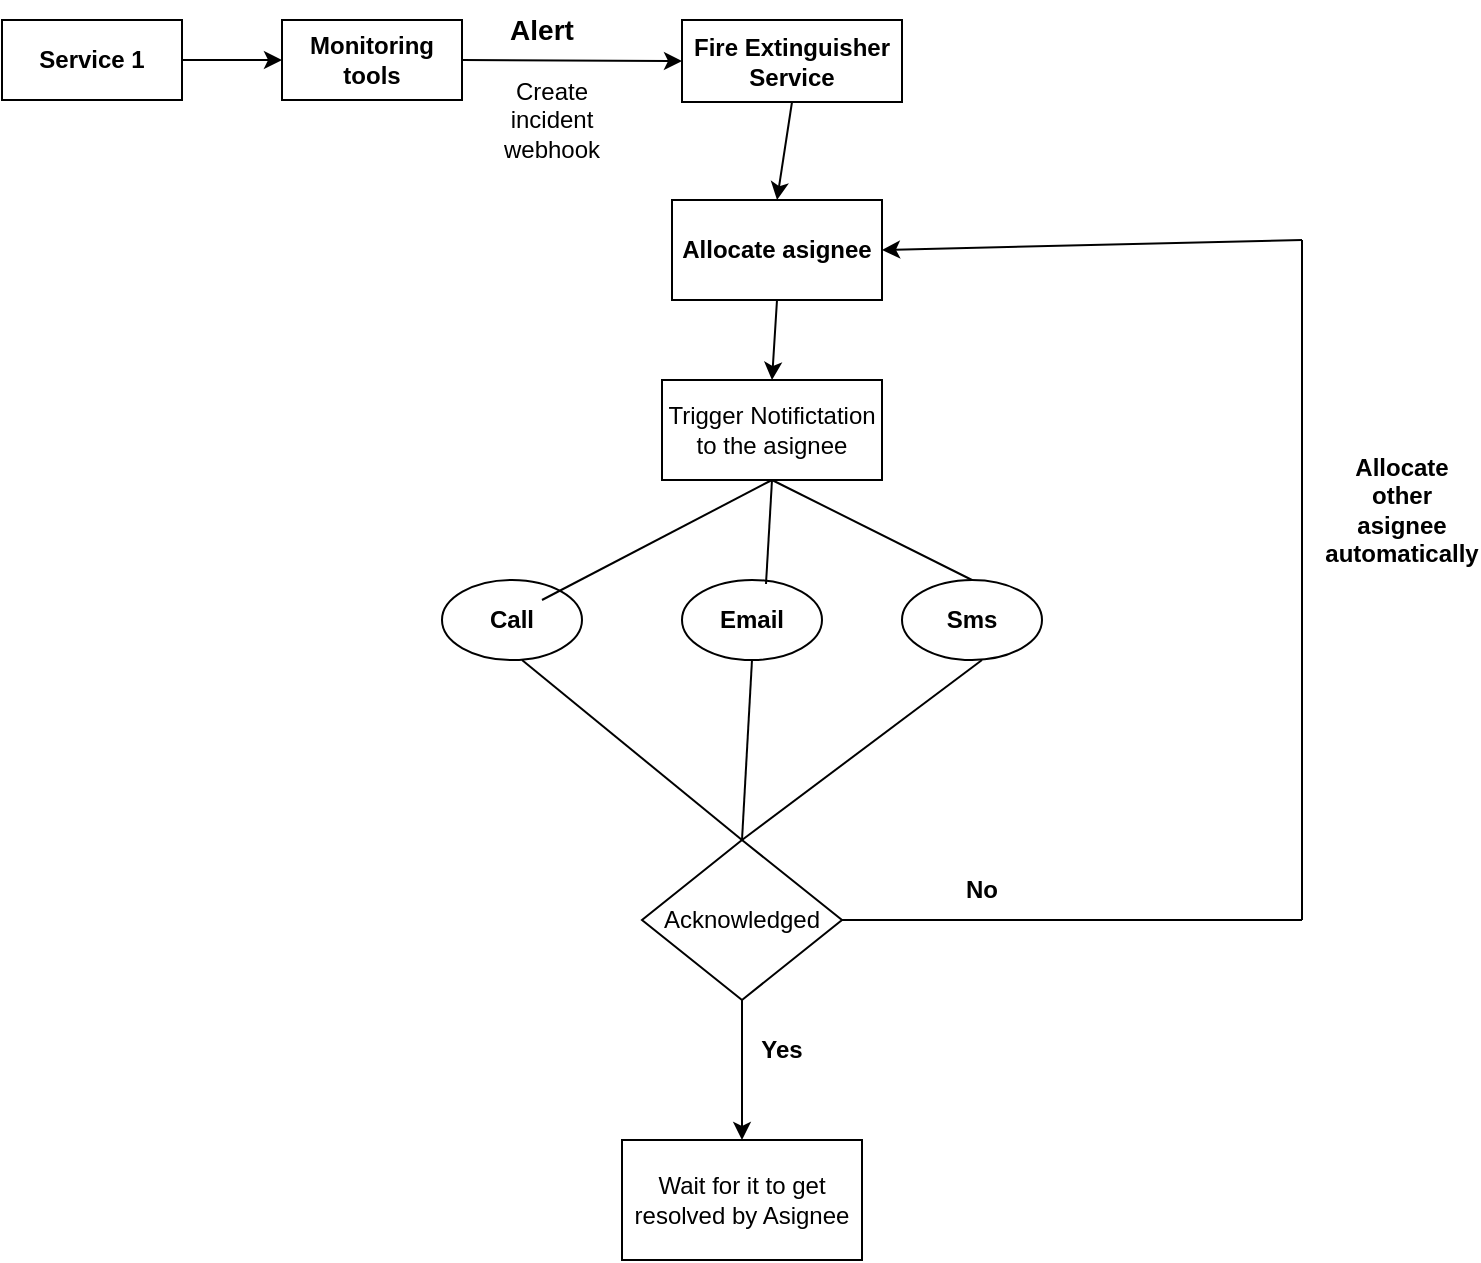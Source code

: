 <mxfile version="22.1.5" type="github">
  <diagram name="Page-1" id="Gey47fnG44WXTAYmoQzv">
    <mxGraphModel dx="880" dy="442" grid="1" gridSize="10" guides="1" tooltips="1" connect="1" arrows="1" fold="1" page="1" pageScale="1" pageWidth="850" pageHeight="1100" math="0" shadow="0">
      <root>
        <mxCell id="0" />
        <mxCell id="1" parent="0" />
        <mxCell id="eX1_ahngafOU3tC8v-_q-2" value="&lt;b&gt;Service 1&lt;/b&gt;" style="rounded=0;whiteSpace=wrap;html=1;" vertex="1" parent="1">
          <mxGeometry x="30" y="50" width="90" height="40" as="geometry" />
        </mxCell>
        <mxCell id="eX1_ahngafOU3tC8v-_q-8" value="" style="endArrow=classic;html=1;rounded=0;exitX=1;exitY=0.5;exitDx=0;exitDy=0;" edge="1" parent="1" source="eX1_ahngafOU3tC8v-_q-2">
          <mxGeometry width="50" height="50" relative="1" as="geometry">
            <mxPoint x="400" y="250" as="sourcePoint" />
            <mxPoint x="170" y="70" as="targetPoint" />
            <Array as="points" />
          </mxGeometry>
        </mxCell>
        <mxCell id="eX1_ahngafOU3tC8v-_q-9" value="&lt;b&gt;Monitoring tools&lt;/b&gt;" style="rounded=0;whiteSpace=wrap;html=1;" vertex="1" parent="1">
          <mxGeometry x="170" y="50" width="90" height="40" as="geometry" />
        </mxCell>
        <mxCell id="eX1_ahngafOU3tC8v-_q-10" value="" style="endArrow=classic;html=1;rounded=0;exitX=1;exitY=0.5;exitDx=0;exitDy=0;entryX=0;entryY=0.5;entryDx=0;entryDy=0;" edge="1" parent="1" source="eX1_ahngafOU3tC8v-_q-9" target="eX1_ahngafOU3tC8v-_q-11">
          <mxGeometry width="50" height="50" relative="1" as="geometry">
            <mxPoint x="370" y="130" as="sourcePoint" />
            <mxPoint x="340" y="70" as="targetPoint" />
          </mxGeometry>
        </mxCell>
        <mxCell id="eX1_ahngafOU3tC8v-_q-11" value="&lt;b&gt;Fire Extinguisher Service&lt;/b&gt;" style="rounded=0;whiteSpace=wrap;html=1;" vertex="1" parent="1">
          <mxGeometry x="370" y="50" width="110" height="41" as="geometry" />
        </mxCell>
        <mxCell id="eX1_ahngafOU3tC8v-_q-13" value="&lt;b&gt;&lt;font style=&quot;font-size: 14px;&quot;&gt;Alert&lt;/font&gt;&lt;/b&gt;" style="text;html=1;strokeColor=none;fillColor=none;align=center;verticalAlign=middle;whiteSpace=wrap;rounded=0;" vertex="1" parent="1">
          <mxGeometry x="270" y="40" width="60" height="30" as="geometry" />
        </mxCell>
        <mxCell id="eX1_ahngafOU3tC8v-_q-14" value="Create incident webhook" style="text;html=1;strokeColor=none;fillColor=none;align=center;verticalAlign=middle;whiteSpace=wrap;rounded=0;" vertex="1" parent="1">
          <mxGeometry x="280" y="90" width="50" height="20" as="geometry" />
        </mxCell>
        <mxCell id="eX1_ahngafOU3tC8v-_q-16" value="&lt;b&gt;Allocate asignee&lt;/b&gt;" style="rounded=0;whiteSpace=wrap;html=1;" vertex="1" parent="1">
          <mxGeometry x="365" y="140" width="105" height="50" as="geometry" />
        </mxCell>
        <mxCell id="eX1_ahngafOU3tC8v-_q-18" value="Trigger Notifictation to the asignee" style="rounded=0;whiteSpace=wrap;html=1;" vertex="1" parent="1">
          <mxGeometry x="360" y="230" width="110" height="50" as="geometry" />
        </mxCell>
        <mxCell id="eX1_ahngafOU3tC8v-_q-21" value="&lt;b&gt;Call&lt;/b&gt;" style="ellipse;whiteSpace=wrap;html=1;" vertex="1" parent="1">
          <mxGeometry x="250" y="330" width="70" height="40" as="geometry" />
        </mxCell>
        <mxCell id="eX1_ahngafOU3tC8v-_q-24" value="&lt;b&gt;Email&lt;/b&gt;" style="ellipse;whiteSpace=wrap;html=1;" vertex="1" parent="1">
          <mxGeometry x="370" y="330" width="70" height="40" as="geometry" />
        </mxCell>
        <mxCell id="eX1_ahngafOU3tC8v-_q-25" value="&lt;b&gt;Sms&lt;/b&gt;" style="ellipse;whiteSpace=wrap;html=1;" vertex="1" parent="1">
          <mxGeometry x="480" y="330" width="70" height="40" as="geometry" />
        </mxCell>
        <mxCell id="eX1_ahngafOU3tC8v-_q-27" value="" style="endArrow=none;html=1;rounded=0;entryX=0.5;entryY=1;entryDx=0;entryDy=0;" edge="1" parent="1" target="eX1_ahngafOU3tC8v-_q-18">
          <mxGeometry width="50" height="50" relative="1" as="geometry">
            <mxPoint x="300" y="340" as="sourcePoint" />
            <mxPoint x="360" y="280" as="targetPoint" />
          </mxGeometry>
        </mxCell>
        <mxCell id="eX1_ahngafOU3tC8v-_q-28" value="" style="endArrow=none;html=1;rounded=0;entryX=0.5;entryY=1;entryDx=0;entryDy=0;exitX=0.6;exitY=0.05;exitDx=0;exitDy=0;exitPerimeter=0;" edge="1" parent="1" source="eX1_ahngafOU3tC8v-_q-24" target="eX1_ahngafOU3tC8v-_q-18">
          <mxGeometry width="50" height="50" relative="1" as="geometry">
            <mxPoint x="375" y="340" as="sourcePoint" />
            <mxPoint x="425" y="290" as="targetPoint" />
          </mxGeometry>
        </mxCell>
        <mxCell id="eX1_ahngafOU3tC8v-_q-29" value="" style="endArrow=none;html=1;rounded=0;exitX=0.5;exitY=1;exitDx=0;exitDy=0;entryX=0.5;entryY=0;entryDx=0;entryDy=0;" edge="1" parent="1" source="eX1_ahngafOU3tC8v-_q-18" target="eX1_ahngafOU3tC8v-_q-25">
          <mxGeometry width="50" height="50" relative="1" as="geometry">
            <mxPoint x="460" y="340" as="sourcePoint" />
            <mxPoint x="510" y="290" as="targetPoint" />
          </mxGeometry>
        </mxCell>
        <mxCell id="eX1_ahngafOU3tC8v-_q-30" value="" style="endArrow=classic;html=1;rounded=0;exitX=0.5;exitY=1;exitDx=0;exitDy=0;entryX=0.5;entryY=0;entryDx=0;entryDy=0;" edge="1" parent="1" source="eX1_ahngafOU3tC8v-_q-16" target="eX1_ahngafOU3tC8v-_q-18">
          <mxGeometry width="50" height="50" relative="1" as="geometry">
            <mxPoint x="400" y="250" as="sourcePoint" />
            <mxPoint x="418" y="210" as="targetPoint" />
          </mxGeometry>
        </mxCell>
        <mxCell id="eX1_ahngafOU3tC8v-_q-31" value="" style="endArrow=classic;html=1;rounded=0;entryX=0.5;entryY=0;entryDx=0;entryDy=0;exitX=0.5;exitY=1;exitDx=0;exitDy=0;" edge="1" parent="1" source="eX1_ahngafOU3tC8v-_q-11" target="eX1_ahngafOU3tC8v-_q-16">
          <mxGeometry width="50" height="50" relative="1" as="geometry">
            <mxPoint x="390" y="140" as="sourcePoint" />
            <mxPoint x="440" y="90" as="targetPoint" />
          </mxGeometry>
        </mxCell>
        <mxCell id="eX1_ahngafOU3tC8v-_q-32" value="" style="endArrow=none;html=1;rounded=0;exitX=0.5;exitY=0;exitDx=0;exitDy=0;" edge="1" parent="1" source="eX1_ahngafOU3tC8v-_q-35">
          <mxGeometry width="50" height="50" relative="1" as="geometry">
            <mxPoint x="400" y="460" as="sourcePoint" />
            <mxPoint x="520" y="370" as="targetPoint" />
          </mxGeometry>
        </mxCell>
        <mxCell id="eX1_ahngafOU3tC8v-_q-33" value="" style="endArrow=none;html=1;rounded=0;entryX=0.5;entryY=1;entryDx=0;entryDy=0;exitX=0.5;exitY=0;exitDx=0;exitDy=0;" edge="1" parent="1" source="eX1_ahngafOU3tC8v-_q-35" target="eX1_ahngafOU3tC8v-_q-24">
          <mxGeometry width="50" height="50" relative="1" as="geometry">
            <mxPoint x="390" y="460" as="sourcePoint" />
            <mxPoint x="415" y="360" as="targetPoint" />
          </mxGeometry>
        </mxCell>
        <mxCell id="eX1_ahngafOU3tC8v-_q-34" value="" style="endArrow=none;html=1;rounded=0;entryX=0.5;entryY=0;entryDx=0;entryDy=0;" edge="1" parent="1" target="eX1_ahngafOU3tC8v-_q-35">
          <mxGeometry width="50" height="50" relative="1" as="geometry">
            <mxPoint x="290" y="370" as="sourcePoint" />
            <mxPoint x="380" y="460" as="targetPoint" />
          </mxGeometry>
        </mxCell>
        <mxCell id="eX1_ahngafOU3tC8v-_q-35" value="Acknowledged" style="rhombus;whiteSpace=wrap;html=1;" vertex="1" parent="1">
          <mxGeometry x="350" y="460" width="100" height="80" as="geometry" />
        </mxCell>
        <mxCell id="eX1_ahngafOU3tC8v-_q-36" value="" style="endArrow=classic;html=1;rounded=0;exitX=0.5;exitY=1;exitDx=0;exitDy=0;" edge="1" parent="1" source="eX1_ahngafOU3tC8v-_q-35">
          <mxGeometry width="50" height="50" relative="1" as="geometry">
            <mxPoint x="400" y="560" as="sourcePoint" />
            <mxPoint x="400" y="610" as="targetPoint" />
          </mxGeometry>
        </mxCell>
        <mxCell id="eX1_ahngafOU3tC8v-_q-37" value="Wait for it to get resolved by Asignee" style="rounded=0;whiteSpace=wrap;html=1;" vertex="1" parent="1">
          <mxGeometry x="340" y="610" width="120" height="60" as="geometry" />
        </mxCell>
        <mxCell id="eX1_ahngafOU3tC8v-_q-39" value="&lt;b&gt;Yes&lt;/b&gt;" style="text;html=1;strokeColor=none;fillColor=none;align=center;verticalAlign=middle;whiteSpace=wrap;rounded=0;" vertex="1" parent="1">
          <mxGeometry x="390" y="550" width="60" height="30" as="geometry" />
        </mxCell>
        <mxCell id="eX1_ahngafOU3tC8v-_q-42" value="" style="endArrow=none;html=1;rounded=0;" edge="1" parent="1">
          <mxGeometry width="50" height="50" relative="1" as="geometry">
            <mxPoint x="450" y="500" as="sourcePoint" />
            <mxPoint x="680" y="500" as="targetPoint" />
          </mxGeometry>
        </mxCell>
        <mxCell id="eX1_ahngafOU3tC8v-_q-43" value="" style="endArrow=none;html=1;rounded=0;" edge="1" parent="1">
          <mxGeometry width="50" height="50" relative="1" as="geometry">
            <mxPoint x="680" y="500" as="sourcePoint" />
            <mxPoint x="680" y="160" as="targetPoint" />
          </mxGeometry>
        </mxCell>
        <mxCell id="eX1_ahngafOU3tC8v-_q-44" value="" style="endArrow=classic;html=1;rounded=0;entryX=1;entryY=0.5;entryDx=0;entryDy=0;" edge="1" parent="1" target="eX1_ahngafOU3tC8v-_q-16">
          <mxGeometry width="50" height="50" relative="1" as="geometry">
            <mxPoint x="680" y="160" as="sourcePoint" />
            <mxPoint x="730" y="110" as="targetPoint" />
          </mxGeometry>
        </mxCell>
        <mxCell id="eX1_ahngafOU3tC8v-_q-46" value="&lt;b&gt;No&lt;/b&gt;" style="text;html=1;strokeColor=none;fillColor=none;align=center;verticalAlign=middle;whiteSpace=wrap;rounded=0;" vertex="1" parent="1">
          <mxGeometry x="490" y="470" width="60" height="30" as="geometry" />
        </mxCell>
        <mxCell id="eX1_ahngafOU3tC8v-_q-47" value="&lt;b&gt;Allocate other asignee automatically&lt;/b&gt;" style="text;html=1;strokeColor=none;fillColor=none;align=center;verticalAlign=middle;whiteSpace=wrap;rounded=0;" vertex="1" parent="1">
          <mxGeometry x="700" y="280" width="60" height="30" as="geometry" />
        </mxCell>
      </root>
    </mxGraphModel>
  </diagram>
</mxfile>
